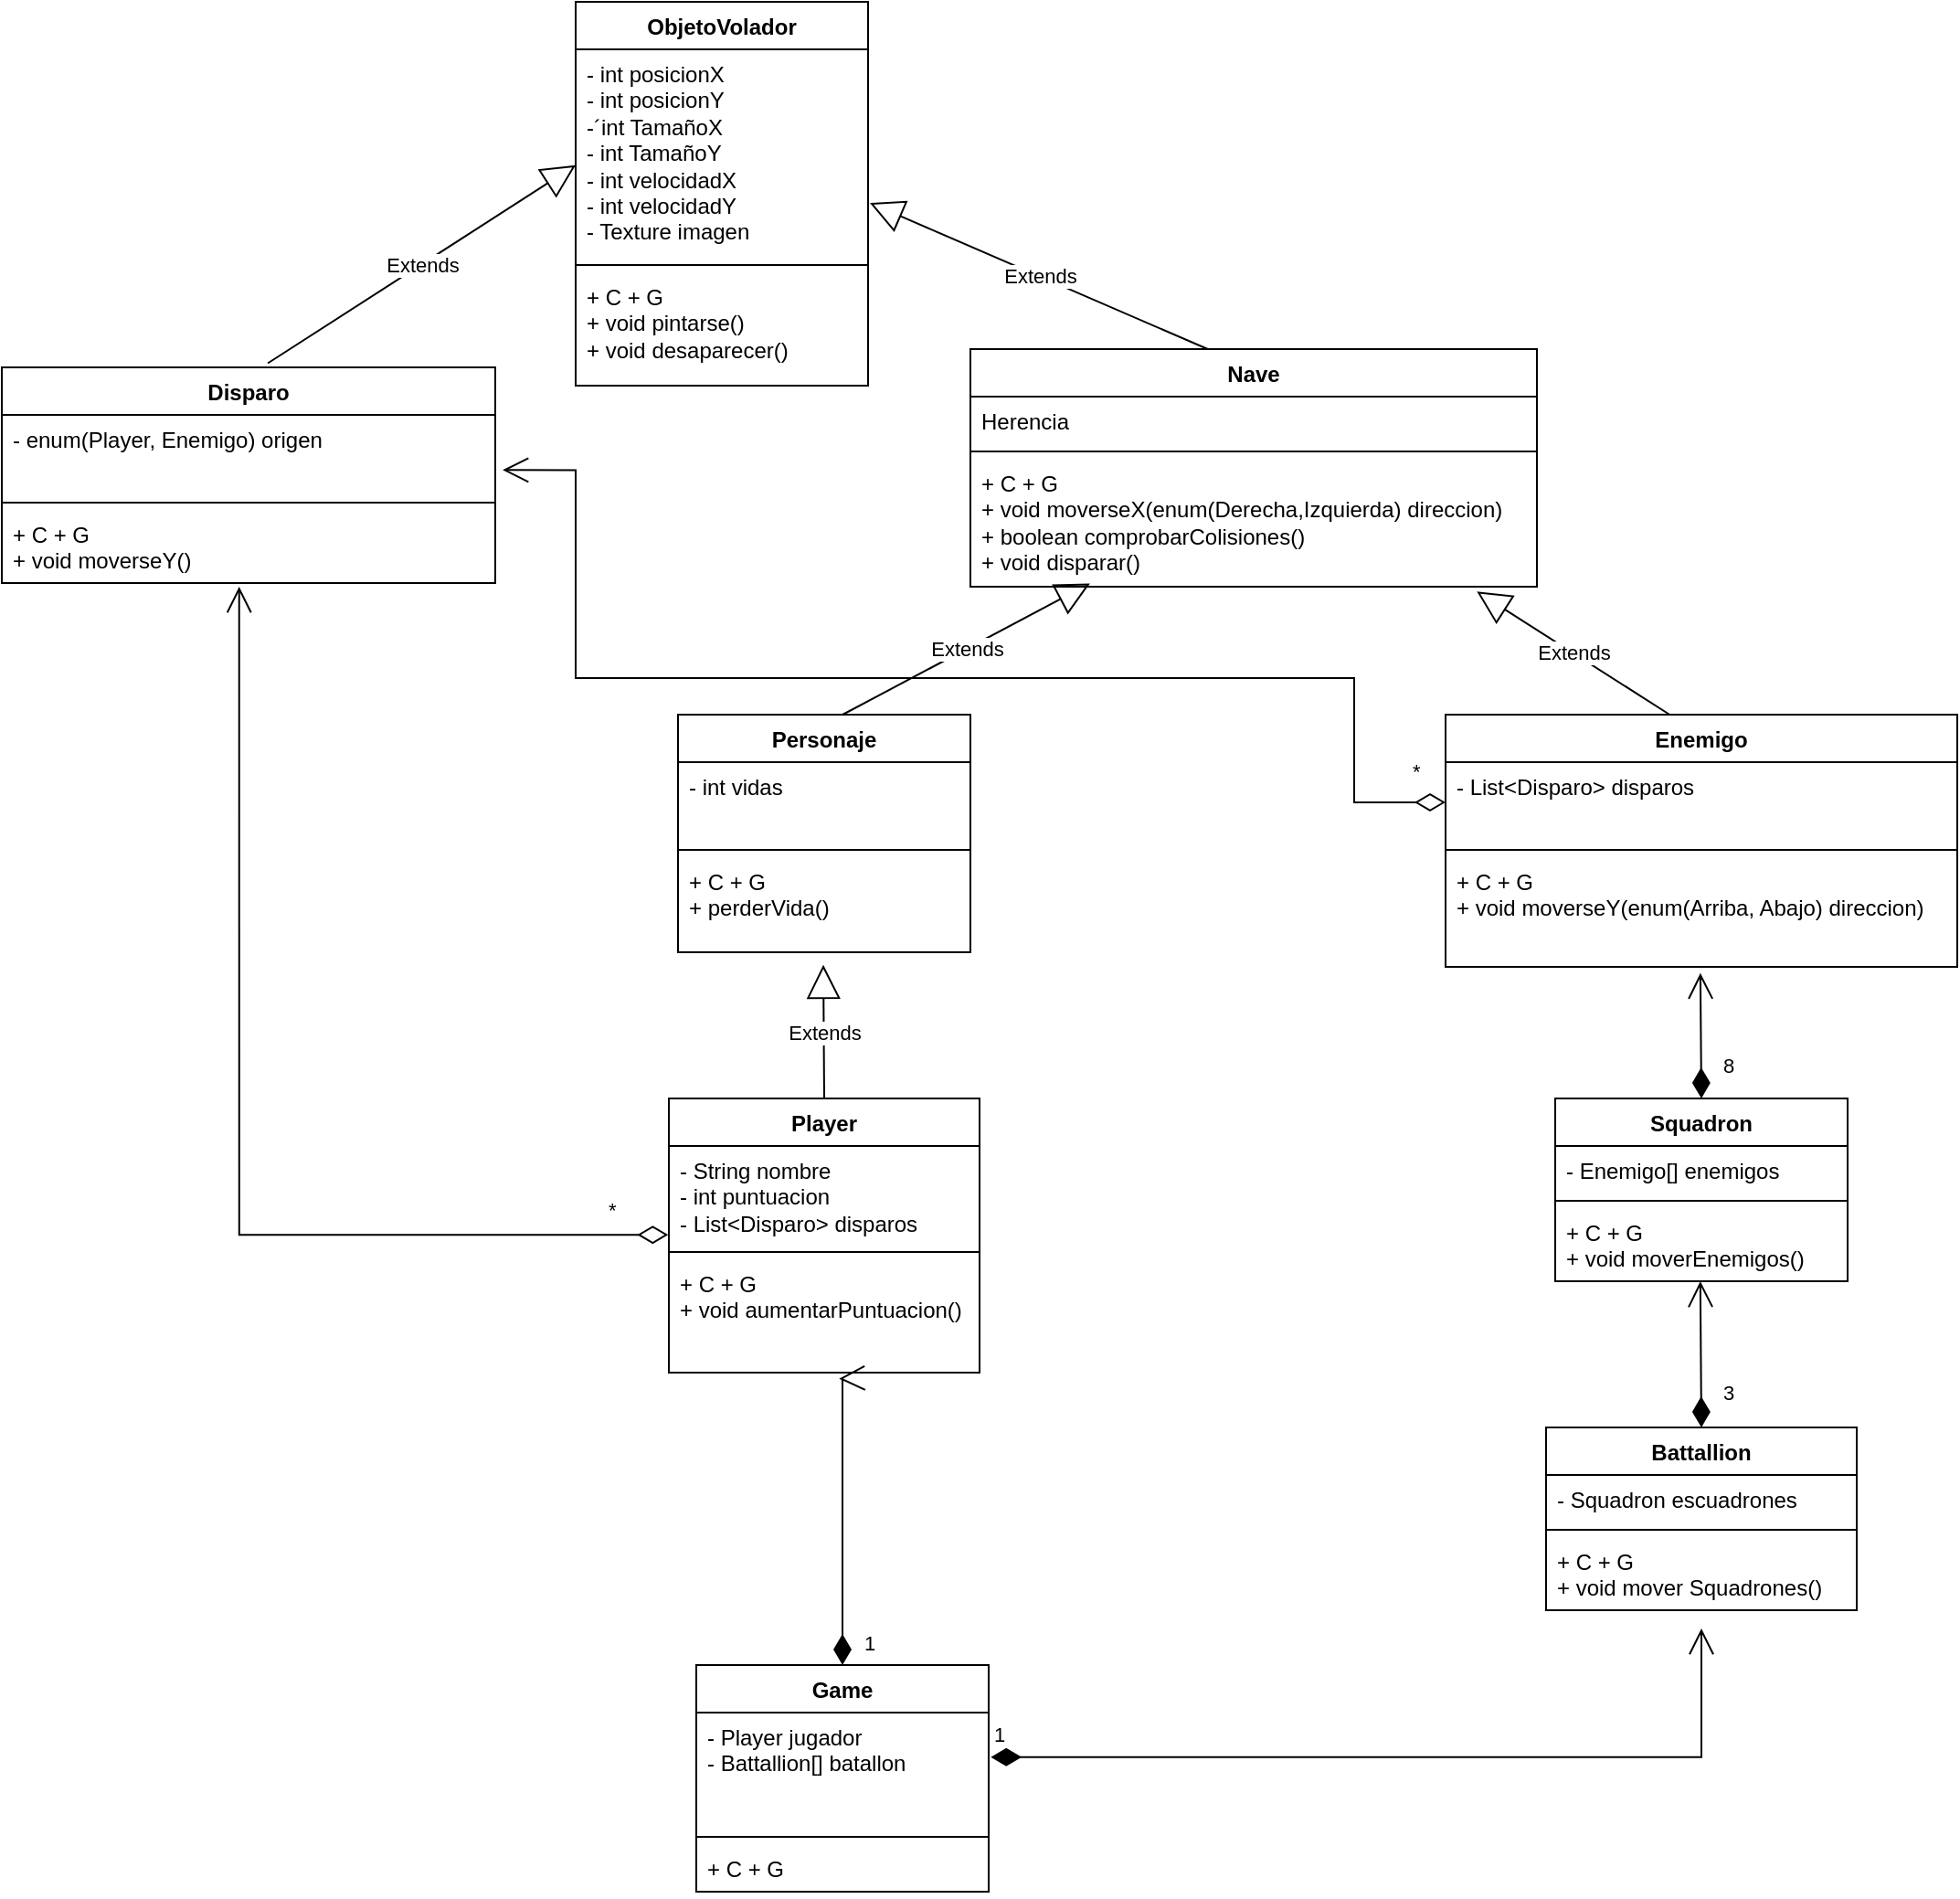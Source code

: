 <mxfile version="26.1.0">
  <diagram name="Página-1" id="cUsX9iL3JvTQ3TD-FhvS">
    <mxGraphModel dx="1290" dy="565" grid="1" gridSize="10" guides="1" tooltips="1" connect="1" arrows="1" fold="1" page="1" pageScale="1" pageWidth="827" pageHeight="1169" math="0" shadow="0">
      <root>
        <mxCell id="0" />
        <mxCell id="1" parent="0" />
        <mxCell id="MhlGK43lARG4HOBcBMDW-1" value="ObjetoVolador" style="swimlane;fontStyle=1;align=center;verticalAlign=top;childLayout=stackLayout;horizontal=1;startSize=26;horizontalStack=0;resizeParent=1;resizeParentMax=0;resizeLast=0;collapsible=1;marginBottom=0;whiteSpace=wrap;html=1;" parent="1" vertex="1">
          <mxGeometry x="334" y="40" width="160" height="210" as="geometry" />
        </mxCell>
        <mxCell id="MhlGK43lARG4HOBcBMDW-2" value="- int posicionX&lt;div&gt;- int posicionY&lt;/div&gt;&lt;div&gt;-´int TamañoX&lt;/div&gt;&lt;div&gt;- int TamañoY&lt;/div&gt;&lt;div&gt;- int velocidadX&lt;/div&gt;&lt;div&gt;- int velocidadY&lt;/div&gt;&lt;div&gt;- Texture imagen&lt;/div&gt;" style="text;strokeColor=none;fillColor=none;align=left;verticalAlign=top;spacingLeft=4;spacingRight=4;overflow=hidden;rotatable=0;points=[[0,0.5],[1,0.5]];portConstraint=eastwest;whiteSpace=wrap;html=1;" parent="MhlGK43lARG4HOBcBMDW-1" vertex="1">
          <mxGeometry y="26" width="160" height="114" as="geometry" />
        </mxCell>
        <mxCell id="MhlGK43lARG4HOBcBMDW-3" value="" style="line;strokeWidth=1;fillColor=none;align=left;verticalAlign=middle;spacingTop=-1;spacingLeft=3;spacingRight=3;rotatable=0;labelPosition=right;points=[];portConstraint=eastwest;strokeColor=inherit;" parent="MhlGK43lARG4HOBcBMDW-1" vertex="1">
          <mxGeometry y="140" width="160" height="8" as="geometry" />
        </mxCell>
        <mxCell id="MhlGK43lARG4HOBcBMDW-4" value="+ C + G&lt;div&gt;+ void pintarse()&lt;/div&gt;&lt;div&gt;+ void desaparecer()&lt;/div&gt;" style="text;strokeColor=none;fillColor=none;align=left;verticalAlign=top;spacingLeft=4;spacingRight=4;overflow=hidden;rotatable=0;points=[[0,0.5],[1,0.5]];portConstraint=eastwest;whiteSpace=wrap;html=1;" parent="MhlGK43lARG4HOBcBMDW-1" vertex="1">
          <mxGeometry y="148" width="160" height="62" as="geometry" />
        </mxCell>
        <mxCell id="MhlGK43lARG4HOBcBMDW-5" value="Disparo" style="swimlane;fontStyle=1;align=center;verticalAlign=top;childLayout=stackLayout;horizontal=1;startSize=26;horizontalStack=0;resizeParent=1;resizeParentMax=0;resizeLast=0;collapsible=1;marginBottom=0;whiteSpace=wrap;html=1;" parent="1" vertex="1">
          <mxGeometry x="20" y="240" width="270" height="118" as="geometry" />
        </mxCell>
        <mxCell id="MhlGK43lARG4HOBcBMDW-6" value="&lt;div&gt;- enum(Player, Enemigo) origen&lt;/div&gt;" style="text;strokeColor=none;fillColor=none;align=left;verticalAlign=top;spacingLeft=4;spacingRight=4;overflow=hidden;rotatable=0;points=[[0,0.5],[1,0.5]];portConstraint=eastwest;whiteSpace=wrap;html=1;" parent="MhlGK43lARG4HOBcBMDW-5" vertex="1">
          <mxGeometry y="26" width="270" height="44" as="geometry" />
        </mxCell>
        <mxCell id="MhlGK43lARG4HOBcBMDW-7" value="" style="line;strokeWidth=1;fillColor=none;align=left;verticalAlign=middle;spacingTop=-1;spacingLeft=3;spacingRight=3;rotatable=0;labelPosition=right;points=[];portConstraint=eastwest;strokeColor=inherit;" parent="MhlGK43lARG4HOBcBMDW-5" vertex="1">
          <mxGeometry y="70" width="270" height="8" as="geometry" />
        </mxCell>
        <mxCell id="MhlGK43lARG4HOBcBMDW-8" value="+ C + G&lt;div&gt;+ void moverseY(&lt;span style=&quot;color: light-dark(rgb(0, 0, 0), rgb(255, 255, 255)); background-color: transparent;&quot;&gt;)&lt;/span&gt;&lt;/div&gt;" style="text;strokeColor=none;fillColor=none;align=left;verticalAlign=top;spacingLeft=4;spacingRight=4;overflow=hidden;rotatable=0;points=[[0,0.5],[1,0.5]];portConstraint=eastwest;whiteSpace=wrap;html=1;" parent="MhlGK43lARG4HOBcBMDW-5" vertex="1">
          <mxGeometry y="78" width="270" height="40" as="geometry" />
        </mxCell>
        <mxCell id="MhlGK43lARG4HOBcBMDW-9" value="Nave" style="swimlane;fontStyle=1;align=center;verticalAlign=top;childLayout=stackLayout;horizontal=1;startSize=26;horizontalStack=0;resizeParent=1;resizeParentMax=0;resizeLast=0;collapsible=1;marginBottom=0;whiteSpace=wrap;html=1;" parent="1" vertex="1">
          <mxGeometry x="550" y="230" width="310" height="130" as="geometry" />
        </mxCell>
        <mxCell id="MhlGK43lARG4HOBcBMDW-10" value="Herencia" style="text;strokeColor=none;fillColor=none;align=left;verticalAlign=top;spacingLeft=4;spacingRight=4;overflow=hidden;rotatable=0;points=[[0,0.5],[1,0.5]];portConstraint=eastwest;whiteSpace=wrap;html=1;" parent="MhlGK43lARG4HOBcBMDW-9" vertex="1">
          <mxGeometry y="26" width="310" height="26" as="geometry" />
        </mxCell>
        <mxCell id="MhlGK43lARG4HOBcBMDW-11" value="" style="line;strokeWidth=1;fillColor=none;align=left;verticalAlign=middle;spacingTop=-1;spacingLeft=3;spacingRight=3;rotatable=0;labelPosition=right;points=[];portConstraint=eastwest;strokeColor=inherit;" parent="MhlGK43lARG4HOBcBMDW-9" vertex="1">
          <mxGeometry y="52" width="310" height="8" as="geometry" />
        </mxCell>
        <mxCell id="MhlGK43lARG4HOBcBMDW-12" value="+ C + G&lt;div&gt;+ void moverseX(enum(Derecha,Izquierda) direccion)&lt;/div&gt;&lt;div&gt;+ boolean comprobarColisiones()&lt;/div&gt;&lt;div&gt;+ void disparar()&lt;/div&gt;" style="text;strokeColor=none;fillColor=none;align=left;verticalAlign=top;spacingLeft=4;spacingRight=4;overflow=hidden;rotatable=0;points=[[0,0.5],[1,0.5]];portConstraint=eastwest;whiteSpace=wrap;html=1;" parent="MhlGK43lARG4HOBcBMDW-9" vertex="1">
          <mxGeometry y="60" width="310" height="70" as="geometry" />
        </mxCell>
        <mxCell id="MhlGK43lARG4HOBcBMDW-13" value="Personaje" style="swimlane;fontStyle=1;align=center;verticalAlign=top;childLayout=stackLayout;horizontal=1;startSize=26;horizontalStack=0;resizeParent=1;resizeParentMax=0;resizeLast=0;collapsible=1;marginBottom=0;whiteSpace=wrap;html=1;" parent="1" vertex="1">
          <mxGeometry x="390" y="430" width="160" height="130" as="geometry" />
        </mxCell>
        <mxCell id="MhlGK43lARG4HOBcBMDW-14" value="&lt;div&gt;- int vidas&lt;/div&gt;" style="text;strokeColor=none;fillColor=none;align=left;verticalAlign=top;spacingLeft=4;spacingRight=4;overflow=hidden;rotatable=0;points=[[0,0.5],[1,0.5]];portConstraint=eastwest;whiteSpace=wrap;html=1;" parent="MhlGK43lARG4HOBcBMDW-13" vertex="1">
          <mxGeometry y="26" width="160" height="44" as="geometry" />
        </mxCell>
        <mxCell id="MhlGK43lARG4HOBcBMDW-15" value="" style="line;strokeWidth=1;fillColor=none;align=left;verticalAlign=middle;spacingTop=-1;spacingLeft=3;spacingRight=3;rotatable=0;labelPosition=right;points=[];portConstraint=eastwest;strokeColor=inherit;" parent="MhlGK43lARG4HOBcBMDW-13" vertex="1">
          <mxGeometry y="70" width="160" height="8" as="geometry" />
        </mxCell>
        <mxCell id="MhlGK43lARG4HOBcBMDW-16" value="+ C + G&lt;div&gt;+ perderVida()&lt;/div&gt;" style="text;strokeColor=none;fillColor=none;align=left;verticalAlign=top;spacingLeft=4;spacingRight=4;overflow=hidden;rotatable=0;points=[[0,0.5],[1,0.5]];portConstraint=eastwest;whiteSpace=wrap;html=1;" parent="MhlGK43lARG4HOBcBMDW-13" vertex="1">
          <mxGeometry y="78" width="160" height="52" as="geometry" />
        </mxCell>
        <mxCell id="MhlGK43lARG4HOBcBMDW-17" value="Player" style="swimlane;fontStyle=1;align=center;verticalAlign=top;childLayout=stackLayout;horizontal=1;startSize=26;horizontalStack=0;resizeParent=1;resizeParentMax=0;resizeLast=0;collapsible=1;marginBottom=0;whiteSpace=wrap;html=1;" parent="1" vertex="1">
          <mxGeometry x="385" y="640" width="170" height="150" as="geometry" />
        </mxCell>
        <mxCell id="MhlGK43lARG4HOBcBMDW-18" value="&lt;div&gt;&lt;span style=&quot;background-color: transparent; color: light-dark(rgb(0, 0, 0), rgb(255, 255, 255));&quot;&gt;- String nombre&lt;/span&gt;&lt;/div&gt;&lt;div&gt;- int puntuacion&lt;/div&gt;&lt;div&gt;- List&amp;lt;Disparo&amp;gt; disparos&lt;/div&gt;" style="text;strokeColor=none;fillColor=none;align=left;verticalAlign=top;spacingLeft=4;spacingRight=4;overflow=hidden;rotatable=0;points=[[0,0.5],[1,0.5]];portConstraint=eastwest;whiteSpace=wrap;html=1;" parent="MhlGK43lARG4HOBcBMDW-17" vertex="1">
          <mxGeometry y="26" width="170" height="54" as="geometry" />
        </mxCell>
        <mxCell id="MhlGK43lARG4HOBcBMDW-19" value="" style="line;strokeWidth=1;fillColor=none;align=left;verticalAlign=middle;spacingTop=-1;spacingLeft=3;spacingRight=3;rotatable=0;labelPosition=right;points=[];portConstraint=eastwest;strokeColor=inherit;" parent="MhlGK43lARG4HOBcBMDW-17" vertex="1">
          <mxGeometry y="80" width="170" height="8" as="geometry" />
        </mxCell>
        <mxCell id="MhlGK43lARG4HOBcBMDW-20" value="+ C + G&lt;div&gt;+ void aumentarPuntuacion()&lt;/div&gt;" style="text;strokeColor=none;fillColor=none;align=left;verticalAlign=top;spacingLeft=4;spacingRight=4;overflow=hidden;rotatable=0;points=[[0,0.5],[1,0.5]];portConstraint=eastwest;whiteSpace=wrap;html=1;" parent="MhlGK43lARG4HOBcBMDW-17" vertex="1">
          <mxGeometry y="88" width="170" height="62" as="geometry" />
        </mxCell>
        <mxCell id="MhlGK43lARG4HOBcBMDW-21" value="Enemigo" style="swimlane;fontStyle=1;align=center;verticalAlign=top;childLayout=stackLayout;horizontal=1;startSize=26;horizontalStack=0;resizeParent=1;resizeParentMax=0;resizeLast=0;collapsible=1;marginBottom=0;whiteSpace=wrap;html=1;" parent="1" vertex="1">
          <mxGeometry x="810" y="430" width="280" height="138" as="geometry" />
        </mxCell>
        <mxCell id="MhlGK43lARG4HOBcBMDW-22" value="- List&amp;lt;Disparo&amp;gt; disparos" style="text;strokeColor=none;fillColor=none;align=left;verticalAlign=top;spacingLeft=4;spacingRight=4;overflow=hidden;rotatable=0;points=[[0,0.5],[1,0.5]];portConstraint=eastwest;whiteSpace=wrap;html=1;" parent="MhlGK43lARG4HOBcBMDW-21" vertex="1">
          <mxGeometry y="26" width="280" height="44" as="geometry" />
        </mxCell>
        <mxCell id="MhlGK43lARG4HOBcBMDW-23" value="" style="line;strokeWidth=1;fillColor=none;align=left;verticalAlign=middle;spacingTop=-1;spacingLeft=3;spacingRight=3;rotatable=0;labelPosition=right;points=[];portConstraint=eastwest;strokeColor=inherit;" parent="MhlGK43lARG4HOBcBMDW-21" vertex="1">
          <mxGeometry y="70" width="280" height="8" as="geometry" />
        </mxCell>
        <mxCell id="MhlGK43lARG4HOBcBMDW-24" value="+ C + G&lt;div&gt;+ void moverseY(&lt;span style=&quot;color: light-dark(rgb(0, 0, 0), rgb(255, 255, 255)); background-color: transparent;&quot;&gt;enum(Arriba, Abajo) direccion)&lt;/span&gt;&lt;/div&gt;" style="text;strokeColor=none;fillColor=none;align=left;verticalAlign=top;spacingLeft=4;spacingRight=4;overflow=hidden;rotatable=0;points=[[0,0.5],[1,0.5]];portConstraint=eastwest;whiteSpace=wrap;html=1;" parent="MhlGK43lARG4HOBcBMDW-21" vertex="1">
          <mxGeometry y="78" width="280" height="60" as="geometry" />
        </mxCell>
        <mxCell id="MhlGK43lARG4HOBcBMDW-25" value="Extends" style="endArrow=block;endSize=16;endFill=0;html=1;rounded=0;exitX=0.539;exitY=-0.019;exitDx=0;exitDy=0;exitPerimeter=0;" parent="1" source="MhlGK43lARG4HOBcBMDW-5" edge="1">
          <mxGeometry width="160" relative="1" as="geometry">
            <mxPoint x="174" y="129.41" as="sourcePoint" />
            <mxPoint x="334" y="129.41" as="targetPoint" />
          </mxGeometry>
        </mxCell>
        <mxCell id="MhlGK43lARG4HOBcBMDW-26" value="Extends" style="endArrow=block;endSize=16;endFill=0;html=1;rounded=0;entryX=1.006;entryY=0.737;entryDx=0;entryDy=0;entryPerimeter=0;exitX=0.419;exitY=0;exitDx=0;exitDy=0;exitPerimeter=0;" parent="1" source="MhlGK43lARG4HOBcBMDW-9" target="MhlGK43lARG4HOBcBMDW-2" edge="1">
          <mxGeometry width="160" relative="1" as="geometry">
            <mxPoint x="590" y="180" as="sourcePoint" />
            <mxPoint x="750" y="180" as="targetPoint" />
          </mxGeometry>
        </mxCell>
        <mxCell id="MhlGK43lARG4HOBcBMDW-27" value="Extends" style="endArrow=block;endSize=16;endFill=0;html=1;rounded=0;entryX=0.211;entryY=0.975;entryDx=0;entryDy=0;entryPerimeter=0;exitX=0.563;exitY=0;exitDx=0;exitDy=0;exitPerimeter=0;" parent="1" source="MhlGK43lARG4HOBcBMDW-13" target="MhlGK43lARG4HOBcBMDW-12" edge="1">
          <mxGeometry width="160" relative="1" as="geometry">
            <mxPoint x="400" y="390" as="sourcePoint" />
            <mxPoint x="560" y="390" as="targetPoint" />
          </mxGeometry>
        </mxCell>
        <mxCell id="MhlGK43lARG4HOBcBMDW-28" value="Extends" style="endArrow=block;endSize=16;endFill=0;html=1;rounded=0;entryX=0.497;entryY=1.133;entryDx=0;entryDy=0;entryPerimeter=0;exitX=0.5;exitY=0;exitDx=0;exitDy=0;" parent="1" source="MhlGK43lARG4HOBcBMDW-17" target="MhlGK43lARG4HOBcBMDW-16" edge="1">
          <mxGeometry width="160" relative="1" as="geometry">
            <mxPoint x="360" y="560" as="sourcePoint" />
            <mxPoint x="520" y="560" as="targetPoint" />
          </mxGeometry>
        </mxCell>
        <mxCell id="MhlGK43lARG4HOBcBMDW-29" value="Extends" style="endArrow=block;endSize=16;endFill=0;html=1;rounded=0;entryX=0.894;entryY=1.038;entryDx=0;entryDy=0;entryPerimeter=0;exitX=0.438;exitY=0;exitDx=0;exitDy=0;exitPerimeter=0;" parent="1" source="MhlGK43lARG4HOBcBMDW-21" target="MhlGK43lARG4HOBcBMDW-12" edge="1">
          <mxGeometry width="160" relative="1" as="geometry">
            <mxPoint x="800" y="390" as="sourcePoint" />
            <mxPoint x="960" y="390" as="targetPoint" />
          </mxGeometry>
        </mxCell>
        <mxCell id="MhlGK43lARG4HOBcBMDW-31" value="Squadron" style="swimlane;fontStyle=1;align=center;verticalAlign=top;childLayout=stackLayout;horizontal=1;startSize=26;horizontalStack=0;resizeParent=1;resizeParentMax=0;resizeLast=0;collapsible=1;marginBottom=0;whiteSpace=wrap;html=1;" parent="1" vertex="1">
          <mxGeometry x="870" y="640" width="160" height="100" as="geometry" />
        </mxCell>
        <mxCell id="MhlGK43lARG4HOBcBMDW-32" value="- Enemigo[] enemigos" style="text;strokeColor=none;fillColor=none;align=left;verticalAlign=top;spacingLeft=4;spacingRight=4;overflow=hidden;rotatable=0;points=[[0,0.5],[1,0.5]];portConstraint=eastwest;whiteSpace=wrap;html=1;" parent="MhlGK43lARG4HOBcBMDW-31" vertex="1">
          <mxGeometry y="26" width="160" height="26" as="geometry" />
        </mxCell>
        <mxCell id="MhlGK43lARG4HOBcBMDW-33" value="" style="line;strokeWidth=1;fillColor=none;align=left;verticalAlign=middle;spacingTop=-1;spacingLeft=3;spacingRight=3;rotatable=0;labelPosition=right;points=[];portConstraint=eastwest;strokeColor=inherit;" parent="MhlGK43lARG4HOBcBMDW-31" vertex="1">
          <mxGeometry y="52" width="160" height="8" as="geometry" />
        </mxCell>
        <mxCell id="MhlGK43lARG4HOBcBMDW-34" value="+ C + G&lt;div&gt;+ void moverEnemigos()&lt;/div&gt;" style="text;strokeColor=none;fillColor=none;align=left;verticalAlign=top;spacingLeft=4;spacingRight=4;overflow=hidden;rotatable=0;points=[[0,0.5],[1,0.5]];portConstraint=eastwest;whiteSpace=wrap;html=1;" parent="MhlGK43lARG4HOBcBMDW-31" vertex="1">
          <mxGeometry y="60" width="160" height="40" as="geometry" />
        </mxCell>
        <mxCell id="MhlGK43lARG4HOBcBMDW-38" value="8" style="endArrow=open;html=1;endSize=12;startArrow=diamondThin;startSize=14;startFill=1;align=left;verticalAlign=bottom;rounded=0;entryX=0.498;entryY=1.056;entryDx=0;entryDy=0;entryPerimeter=0;exitX=0.5;exitY=0;exitDx=0;exitDy=0;" parent="1" source="MhlGK43lARG4HOBcBMDW-31" target="MhlGK43lARG4HOBcBMDW-24" edge="1">
          <mxGeometry x="-0.771" y="-10" relative="1" as="geometry">
            <mxPoint x="600" y="600" as="sourcePoint" />
            <mxPoint x="760" y="600" as="targetPoint" />
            <mxPoint y="-1" as="offset" />
          </mxGeometry>
        </mxCell>
        <mxCell id="MhlGK43lARG4HOBcBMDW-40" value="Battallion" style="swimlane;fontStyle=1;align=center;verticalAlign=top;childLayout=stackLayout;horizontal=1;startSize=26;horizontalStack=0;resizeParent=1;resizeParentMax=0;resizeLast=0;collapsible=1;marginBottom=0;whiteSpace=wrap;html=1;" parent="1" vertex="1">
          <mxGeometry x="865" y="820" width="170" height="100" as="geometry" />
        </mxCell>
        <mxCell id="MhlGK43lARG4HOBcBMDW-41" value="- Squadron escuadrones" style="text;strokeColor=none;fillColor=none;align=left;verticalAlign=top;spacingLeft=4;spacingRight=4;overflow=hidden;rotatable=0;points=[[0,0.5],[1,0.5]];portConstraint=eastwest;whiteSpace=wrap;html=1;" parent="MhlGK43lARG4HOBcBMDW-40" vertex="1">
          <mxGeometry y="26" width="170" height="26" as="geometry" />
        </mxCell>
        <mxCell id="MhlGK43lARG4HOBcBMDW-42" value="" style="line;strokeWidth=1;fillColor=none;align=left;verticalAlign=middle;spacingTop=-1;spacingLeft=3;spacingRight=3;rotatable=0;labelPosition=right;points=[];portConstraint=eastwest;strokeColor=inherit;" parent="MhlGK43lARG4HOBcBMDW-40" vertex="1">
          <mxGeometry y="52" width="170" height="8" as="geometry" />
        </mxCell>
        <mxCell id="MhlGK43lARG4HOBcBMDW-43" value="+ C + G&lt;div&gt;+ void mover Squadrones()&lt;/div&gt;" style="text;strokeColor=none;fillColor=none;align=left;verticalAlign=top;spacingLeft=4;spacingRight=4;overflow=hidden;rotatable=0;points=[[0,0.5],[1,0.5]];portConstraint=eastwest;whiteSpace=wrap;html=1;" parent="MhlGK43lARG4HOBcBMDW-40" vertex="1">
          <mxGeometry y="60" width="170" height="40" as="geometry" />
        </mxCell>
        <mxCell id="MhlGK43lARG4HOBcBMDW-44" value="3" style="endArrow=open;html=1;endSize=12;startArrow=diamondThin;startSize=14;startFill=1;align=left;verticalAlign=bottom;rounded=0;entryX=0.498;entryY=1.056;entryDx=0;entryDy=0;entryPerimeter=0;exitX=0.5;exitY=0;exitDx=0;exitDy=0;" parent="1" source="MhlGK43lARG4HOBcBMDW-40" edge="1">
          <mxGeometry x="-0.771" y="-10" relative="1" as="geometry">
            <mxPoint x="949" y="810" as="sourcePoint" />
            <mxPoint x="949.41" y="740" as="targetPoint" />
            <mxPoint y="-1" as="offset" />
          </mxGeometry>
        </mxCell>
        <mxCell id="MhlGK43lARG4HOBcBMDW-49" value="1" style="endArrow=open;html=1;endSize=12;startArrow=diamondThin;startSize=14;startFill=1;edgeStyle=orthogonalEdgeStyle;align=left;verticalAlign=bottom;rounded=0;exitX=0.5;exitY=0;exitDx=0;exitDy=0;entryX=0.548;entryY=1.054;entryDx=0;entryDy=0;entryPerimeter=0;" parent="1" source="MhlGK43lARG4HOBcBMDW-52" target="MhlGK43lARG4HOBcBMDW-20" edge="1">
          <mxGeometry x="-0.941" y="-10" relative="1" as="geometry">
            <mxPoint x="480" y="950" as="sourcePoint" />
            <mxPoint x="480" y="800" as="targetPoint" />
            <Array as="points">
              <mxPoint x="480" y="793" />
            </Array>
            <mxPoint y="1" as="offset" />
          </mxGeometry>
        </mxCell>
        <mxCell id="MhlGK43lARG4HOBcBMDW-50" value="1" style="endArrow=open;html=1;endSize=12;startArrow=diamondThin;startSize=14;startFill=1;edgeStyle=orthogonalEdgeStyle;align=left;verticalAlign=bottom;rounded=0;entryX=0.5;entryY=1.25;entryDx=0;entryDy=0;entryPerimeter=0;exitX=1.007;exitY=0.381;exitDx=0;exitDy=0;exitPerimeter=0;" parent="1" source="MhlGK43lARG4HOBcBMDW-53" target="MhlGK43lARG4HOBcBMDW-43" edge="1">
          <mxGeometry x="-1" y="3" relative="1" as="geometry">
            <mxPoint x="550" y="1000" as="sourcePoint" />
            <mxPoint x="720" y="1000" as="targetPoint" />
            <Array as="points">
              <mxPoint x="950" y="1000" />
            </Array>
          </mxGeometry>
        </mxCell>
        <mxCell id="MhlGK43lARG4HOBcBMDW-52" value="Game" style="swimlane;fontStyle=1;align=center;verticalAlign=top;childLayout=stackLayout;horizontal=1;startSize=26;horizontalStack=0;resizeParent=1;resizeParentMax=0;resizeLast=0;collapsible=1;marginBottom=0;whiteSpace=wrap;html=1;" parent="1" vertex="1">
          <mxGeometry x="400" y="950" width="160" height="124" as="geometry" />
        </mxCell>
        <mxCell id="MhlGK43lARG4HOBcBMDW-53" value="- Player jugador&lt;div&gt;- Battallion[] batallon&lt;/div&gt;" style="text;strokeColor=none;fillColor=none;align=left;verticalAlign=top;spacingLeft=4;spacingRight=4;overflow=hidden;rotatable=0;points=[[0,0.5],[1,0.5]];portConstraint=eastwest;whiteSpace=wrap;html=1;" parent="MhlGK43lARG4HOBcBMDW-52" vertex="1">
          <mxGeometry y="26" width="160" height="64" as="geometry" />
        </mxCell>
        <mxCell id="MhlGK43lARG4HOBcBMDW-54" value="" style="line;strokeWidth=1;fillColor=none;align=left;verticalAlign=middle;spacingTop=-1;spacingLeft=3;spacingRight=3;rotatable=0;labelPosition=right;points=[];portConstraint=eastwest;strokeColor=inherit;" parent="MhlGK43lARG4HOBcBMDW-52" vertex="1">
          <mxGeometry y="90" width="160" height="8" as="geometry" />
        </mxCell>
        <mxCell id="MhlGK43lARG4HOBcBMDW-55" value="+ C + G" style="text;strokeColor=none;fillColor=none;align=left;verticalAlign=top;spacingLeft=4;spacingRight=4;overflow=hidden;rotatable=0;points=[[0,0.5],[1,0.5]];portConstraint=eastwest;whiteSpace=wrap;html=1;" parent="MhlGK43lARG4HOBcBMDW-52" vertex="1">
          <mxGeometry y="98" width="160" height="26" as="geometry" />
        </mxCell>
        <mxCell id="jQZLwSRg-lKbbUjvr_hu-1" value="*" style="endArrow=open;html=1;endSize=12;startArrow=diamondThin;startSize=14;startFill=0;edgeStyle=orthogonalEdgeStyle;align=left;verticalAlign=bottom;rounded=0;entryX=0.481;entryY=1.05;entryDx=0;entryDy=0;entryPerimeter=0;exitX=-0.002;exitY=0.9;exitDx=0;exitDy=0;exitPerimeter=0;" edge="1" parent="1" source="MhlGK43lARG4HOBcBMDW-18" target="MhlGK43lARG4HOBcBMDW-8">
          <mxGeometry x="-0.882" y="-5" relative="1" as="geometry">
            <mxPoint x="110" y="470" as="sourcePoint" />
            <mxPoint x="270" y="470" as="targetPoint" />
            <Array as="points">
              <mxPoint x="150" y="715" />
            </Array>
            <mxPoint as="offset" />
          </mxGeometry>
        </mxCell>
        <mxCell id="jQZLwSRg-lKbbUjvr_hu-2" value="*" style="endArrow=open;html=1;endSize=12;startArrow=diamondThin;startSize=14;startFill=0;edgeStyle=orthogonalEdgeStyle;align=left;verticalAlign=bottom;rounded=0;entryX=1.015;entryY=0.686;entryDx=0;entryDy=0;entryPerimeter=0;exitX=0;exitY=0.5;exitDx=0;exitDy=0;" edge="1" parent="1" source="MhlGK43lARG4HOBcBMDW-22" target="MhlGK43lARG4HOBcBMDW-6">
          <mxGeometry x="-0.943" y="-8" relative="1" as="geometry">
            <mxPoint x="569" y="625" as="sourcePoint" />
            <mxPoint x="334" y="270" as="targetPoint" />
            <Array as="points">
              <mxPoint x="760" y="478" />
              <mxPoint x="760" y="410" />
              <mxPoint x="334" y="410" />
              <mxPoint x="334" y="296" />
            </Array>
            <mxPoint as="offset" />
          </mxGeometry>
        </mxCell>
      </root>
    </mxGraphModel>
  </diagram>
</mxfile>
